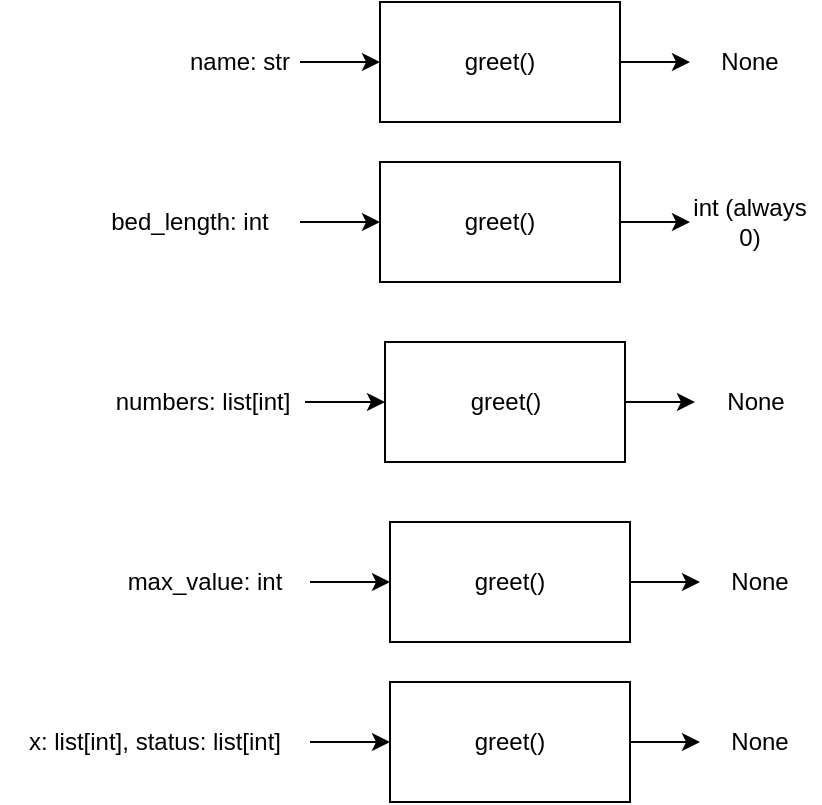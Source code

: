 <mxfile>
    <diagram id="y7MGYvjt6rt08_zxv2WR" name="Page-1">
        <mxGraphModel dx="576" dy="419" grid="1" gridSize="10" guides="1" tooltips="1" connect="1" arrows="1" fold="1" page="1" pageScale="1" pageWidth="850" pageHeight="1100" math="0" shadow="0">
            <root>
                <mxCell id="0"/>
                <mxCell id="1" parent="0"/>
                <mxCell id="3" value="greet()" style="rounded=0;whiteSpace=wrap;html=1;" vertex="1" parent="1">
                    <mxGeometry x="230" y="30" width="120" height="60" as="geometry"/>
                </mxCell>
                <mxCell id="4" value="name: str" style="text;html=1;align=center;verticalAlign=middle;whiteSpace=wrap;rounded=0;" vertex="1" parent="1">
                    <mxGeometry x="130" y="45" width="60" height="30" as="geometry"/>
                </mxCell>
                <mxCell id="5" value="None" style="text;html=1;align=center;verticalAlign=middle;whiteSpace=wrap;rounded=0;" vertex="1" parent="1">
                    <mxGeometry x="385" y="45" width="60" height="30" as="geometry"/>
                </mxCell>
                <mxCell id="6" value="" style="endArrow=classic;html=1;exitX=1;exitY=0.5;exitDx=0;exitDy=0;" edge="1" parent="1" source="4" target="3">
                    <mxGeometry width="50" height="50" relative="1" as="geometry">
                        <mxPoint x="260" y="80" as="sourcePoint"/>
                        <mxPoint x="310" y="30" as="targetPoint"/>
                    </mxGeometry>
                </mxCell>
                <mxCell id="7" value="" style="endArrow=classic;html=1;exitX=1;exitY=0.5;exitDx=0;exitDy=0;entryX=0;entryY=0.5;entryDx=0;entryDy=0;" edge="1" parent="1" source="3" target="5">
                    <mxGeometry width="50" height="50" relative="1" as="geometry">
                        <mxPoint x="260" y="80" as="sourcePoint"/>
                        <mxPoint x="310" y="30" as="targetPoint"/>
                    </mxGeometry>
                </mxCell>
                <mxCell id="8" value="greet()" style="rounded=0;whiteSpace=wrap;html=1;" vertex="1" parent="1">
                    <mxGeometry x="230" y="110" width="120" height="60" as="geometry"/>
                </mxCell>
                <mxCell id="9" value="bed_length: int" style="text;html=1;align=center;verticalAlign=middle;whiteSpace=wrap;rounded=0;" vertex="1" parent="1">
                    <mxGeometry x="80" y="125" width="110" height="30" as="geometry"/>
                </mxCell>
                <mxCell id="10" value="int (always 0)" style="text;html=1;align=center;verticalAlign=middle;whiteSpace=wrap;rounded=0;" vertex="1" parent="1">
                    <mxGeometry x="385" y="125" width="60" height="30" as="geometry"/>
                </mxCell>
                <mxCell id="11" value="" style="endArrow=classic;html=1;exitX=1;exitY=0.5;exitDx=0;exitDy=0;" edge="1" parent="1" source="9" target="8">
                    <mxGeometry width="50" height="50" relative="1" as="geometry">
                        <mxPoint x="260" y="160" as="sourcePoint"/>
                        <mxPoint x="310" y="110" as="targetPoint"/>
                    </mxGeometry>
                </mxCell>
                <mxCell id="12" value="" style="endArrow=classic;html=1;exitX=1;exitY=0.5;exitDx=0;exitDy=0;entryX=0;entryY=0.5;entryDx=0;entryDy=0;" edge="1" parent="1" source="8" target="10">
                    <mxGeometry width="50" height="50" relative="1" as="geometry">
                        <mxPoint x="260" y="160" as="sourcePoint"/>
                        <mxPoint x="310" y="110" as="targetPoint"/>
                    </mxGeometry>
                </mxCell>
                <mxCell id="13" value="greet()" style="rounded=0;whiteSpace=wrap;html=1;" vertex="1" parent="1">
                    <mxGeometry x="232.5" y="200" width="120" height="60" as="geometry"/>
                </mxCell>
                <mxCell id="14" value="numbers: list[int]" style="text;html=1;align=center;verticalAlign=middle;whiteSpace=wrap;rounded=0;" vertex="1" parent="1">
                    <mxGeometry x="90" y="215" width="102.5" height="30" as="geometry"/>
                </mxCell>
                <mxCell id="15" value="None" style="text;html=1;align=center;verticalAlign=middle;whiteSpace=wrap;rounded=0;" vertex="1" parent="1">
                    <mxGeometry x="387.5" y="215" width="60" height="30" as="geometry"/>
                </mxCell>
                <mxCell id="16" value="" style="endArrow=classic;html=1;exitX=1;exitY=0.5;exitDx=0;exitDy=0;" edge="1" parent="1" source="14" target="13">
                    <mxGeometry width="50" height="50" relative="1" as="geometry">
                        <mxPoint x="262.5" y="250" as="sourcePoint"/>
                        <mxPoint x="312.5" y="200" as="targetPoint"/>
                    </mxGeometry>
                </mxCell>
                <mxCell id="17" value="" style="endArrow=classic;html=1;exitX=1;exitY=0.5;exitDx=0;exitDy=0;entryX=0;entryY=0.5;entryDx=0;entryDy=0;" edge="1" parent="1" source="13" target="15">
                    <mxGeometry width="50" height="50" relative="1" as="geometry">
                        <mxPoint x="262.5" y="250" as="sourcePoint"/>
                        <mxPoint x="312.5" y="200" as="targetPoint"/>
                    </mxGeometry>
                </mxCell>
                <mxCell id="18" value="greet()" style="rounded=0;whiteSpace=wrap;html=1;" vertex="1" parent="1">
                    <mxGeometry x="235" y="290" width="120" height="60" as="geometry"/>
                </mxCell>
                <mxCell id="19" value="max_value: int" style="text;html=1;align=center;verticalAlign=middle;whiteSpace=wrap;rounded=0;" vertex="1" parent="1">
                    <mxGeometry x="90" y="305" width="105" height="30" as="geometry"/>
                </mxCell>
                <mxCell id="20" value="None" style="text;html=1;align=center;verticalAlign=middle;whiteSpace=wrap;rounded=0;" vertex="1" parent="1">
                    <mxGeometry x="390" y="305" width="60" height="30" as="geometry"/>
                </mxCell>
                <mxCell id="21" value="" style="endArrow=classic;html=1;exitX=1;exitY=0.5;exitDx=0;exitDy=0;" edge="1" parent="1" source="19" target="18">
                    <mxGeometry width="50" height="50" relative="1" as="geometry">
                        <mxPoint x="265" y="340" as="sourcePoint"/>
                        <mxPoint x="315" y="290" as="targetPoint"/>
                    </mxGeometry>
                </mxCell>
                <mxCell id="22" value="" style="endArrow=classic;html=1;exitX=1;exitY=0.5;exitDx=0;exitDy=0;entryX=0;entryY=0.5;entryDx=0;entryDy=0;" edge="1" parent="1" source="18" target="20">
                    <mxGeometry width="50" height="50" relative="1" as="geometry">
                        <mxPoint x="265" y="340" as="sourcePoint"/>
                        <mxPoint x="315" y="290" as="targetPoint"/>
                    </mxGeometry>
                </mxCell>
                <mxCell id="24" value="greet()" style="rounded=0;whiteSpace=wrap;html=1;" vertex="1" parent="1">
                    <mxGeometry x="235" y="370" width="120" height="60" as="geometry"/>
                </mxCell>
                <mxCell id="25" value="x: list[int], status: list[int]" style="text;html=1;align=center;verticalAlign=middle;whiteSpace=wrap;rounded=0;" vertex="1" parent="1">
                    <mxGeometry x="40" y="385" width="155" height="30" as="geometry"/>
                </mxCell>
                <mxCell id="26" value="None" style="text;html=1;align=center;verticalAlign=middle;whiteSpace=wrap;rounded=0;" vertex="1" parent="1">
                    <mxGeometry x="390" y="385" width="60" height="30" as="geometry"/>
                </mxCell>
                <mxCell id="27" value="" style="endArrow=classic;html=1;exitX=1;exitY=0.5;exitDx=0;exitDy=0;" edge="1" parent="1" source="25" target="24">
                    <mxGeometry width="50" height="50" relative="1" as="geometry">
                        <mxPoint x="265" y="420" as="sourcePoint"/>
                        <mxPoint x="315" y="370" as="targetPoint"/>
                    </mxGeometry>
                </mxCell>
                <mxCell id="28" value="" style="endArrow=classic;html=1;exitX=1;exitY=0.5;exitDx=0;exitDy=0;entryX=0;entryY=0.5;entryDx=0;entryDy=0;" edge="1" parent="1" source="24" target="26">
                    <mxGeometry width="50" height="50" relative="1" as="geometry">
                        <mxPoint x="265" y="420" as="sourcePoint"/>
                        <mxPoint x="315" y="370" as="targetPoint"/>
                    </mxGeometry>
                </mxCell>
            </root>
        </mxGraphModel>
    </diagram>
</mxfile>